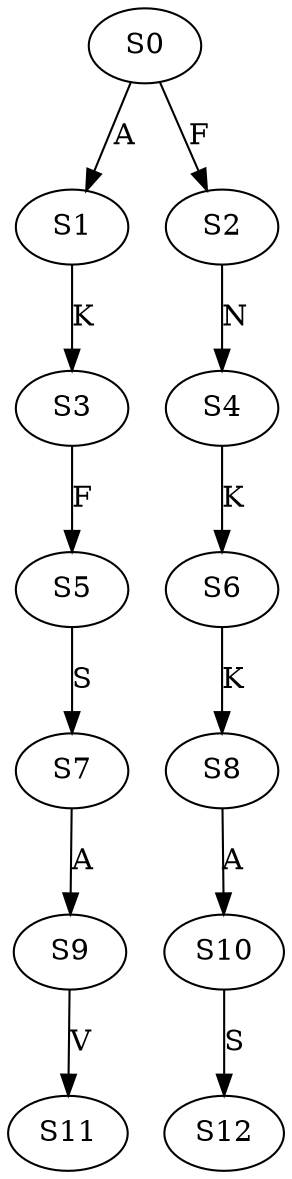 strict digraph  {
	S0 -> S1 [ label = A ];
	S0 -> S2 [ label = F ];
	S1 -> S3 [ label = K ];
	S2 -> S4 [ label = N ];
	S3 -> S5 [ label = F ];
	S4 -> S6 [ label = K ];
	S5 -> S7 [ label = S ];
	S6 -> S8 [ label = K ];
	S7 -> S9 [ label = A ];
	S8 -> S10 [ label = A ];
	S9 -> S11 [ label = V ];
	S10 -> S12 [ label = S ];
}
